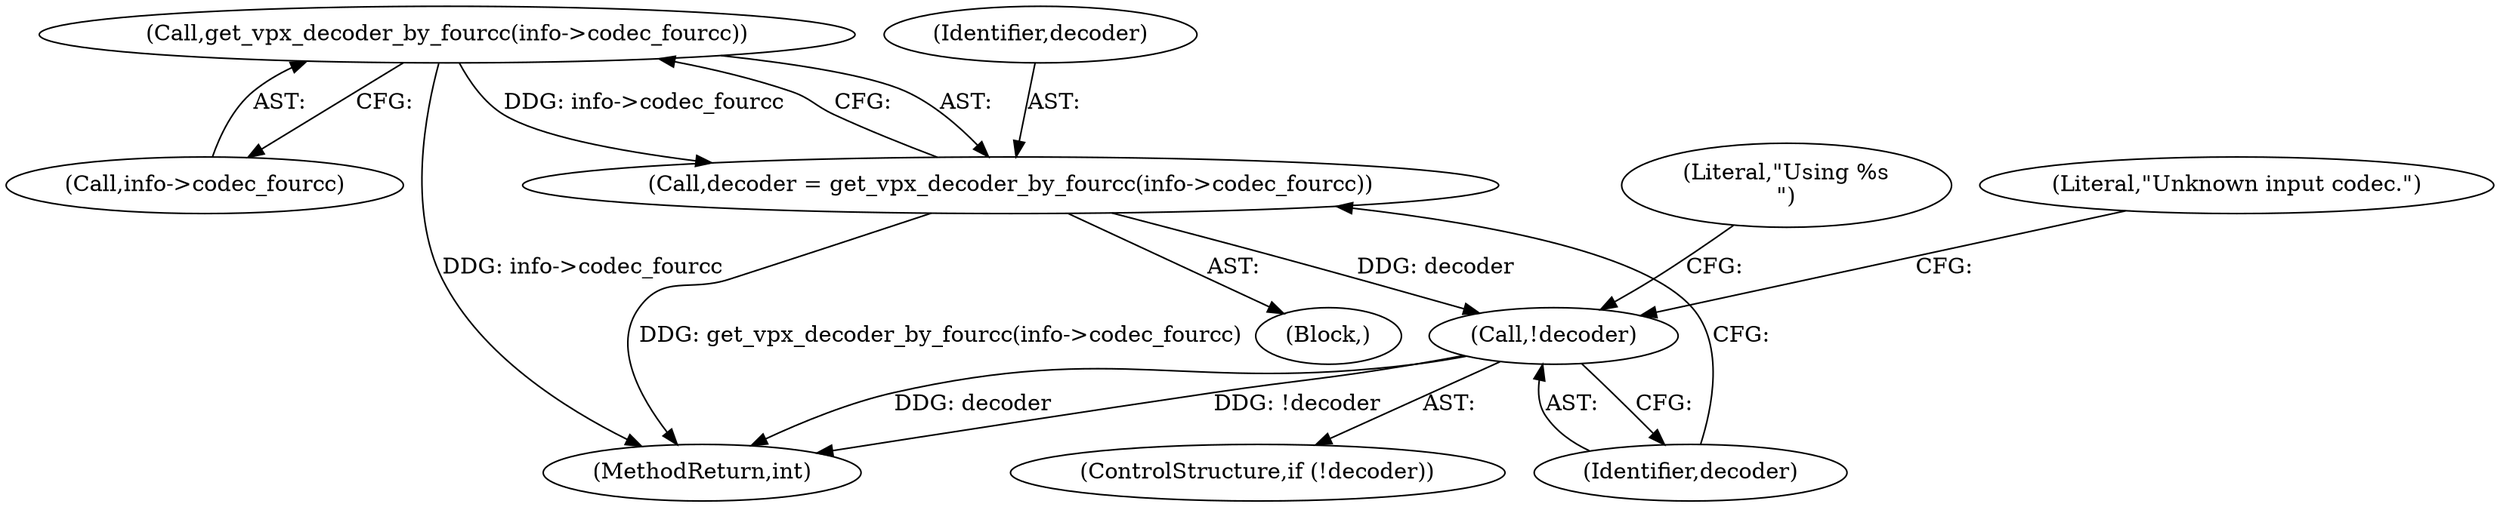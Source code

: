 digraph "0_Android_5a9753fca56f0eeb9f61e342b2fccffc364f9426_3@pointer" {
"1000171" [label="(Call,get_vpx_decoder_by_fourcc(info->codec_fourcc))"];
"1000169" [label="(Call,decoder = get_vpx_decoder_by_fourcc(info->codec_fourcc))"];
"1000176" [label="(Call,!decoder)"];
"1000181" [label="(Literal,\"Using %s\n\")"];
"1000177" [label="(Identifier,decoder)"];
"1000175" [label="(ControlStructure,if (!decoder))"];
"1000170" [label="(Identifier,decoder)"];
"1000171" [label="(Call,get_vpx_decoder_by_fourcc(info->codec_fourcc))"];
"1000169" [label="(Call,decoder = get_vpx_decoder_by_fourcc(info->codec_fourcc))"];
"1000176" [label="(Call,!decoder)"];
"1000179" [label="(Literal,\"Unknown input codec.\")"];
"1000172" [label="(Call,info->codec_fourcc)"];
"1000330" [label="(MethodReturn,int)"];
"1000103" [label="(Block,)"];
"1000171" -> "1000169"  [label="AST: "];
"1000171" -> "1000172"  [label="CFG: "];
"1000172" -> "1000171"  [label="AST: "];
"1000169" -> "1000171"  [label="CFG: "];
"1000171" -> "1000330"  [label="DDG: info->codec_fourcc"];
"1000171" -> "1000169"  [label="DDG: info->codec_fourcc"];
"1000169" -> "1000103"  [label="AST: "];
"1000170" -> "1000169"  [label="AST: "];
"1000177" -> "1000169"  [label="CFG: "];
"1000169" -> "1000330"  [label="DDG: get_vpx_decoder_by_fourcc(info->codec_fourcc)"];
"1000169" -> "1000176"  [label="DDG: decoder"];
"1000176" -> "1000175"  [label="AST: "];
"1000176" -> "1000177"  [label="CFG: "];
"1000177" -> "1000176"  [label="AST: "];
"1000179" -> "1000176"  [label="CFG: "];
"1000181" -> "1000176"  [label="CFG: "];
"1000176" -> "1000330"  [label="DDG: !decoder"];
"1000176" -> "1000330"  [label="DDG: decoder"];
}

